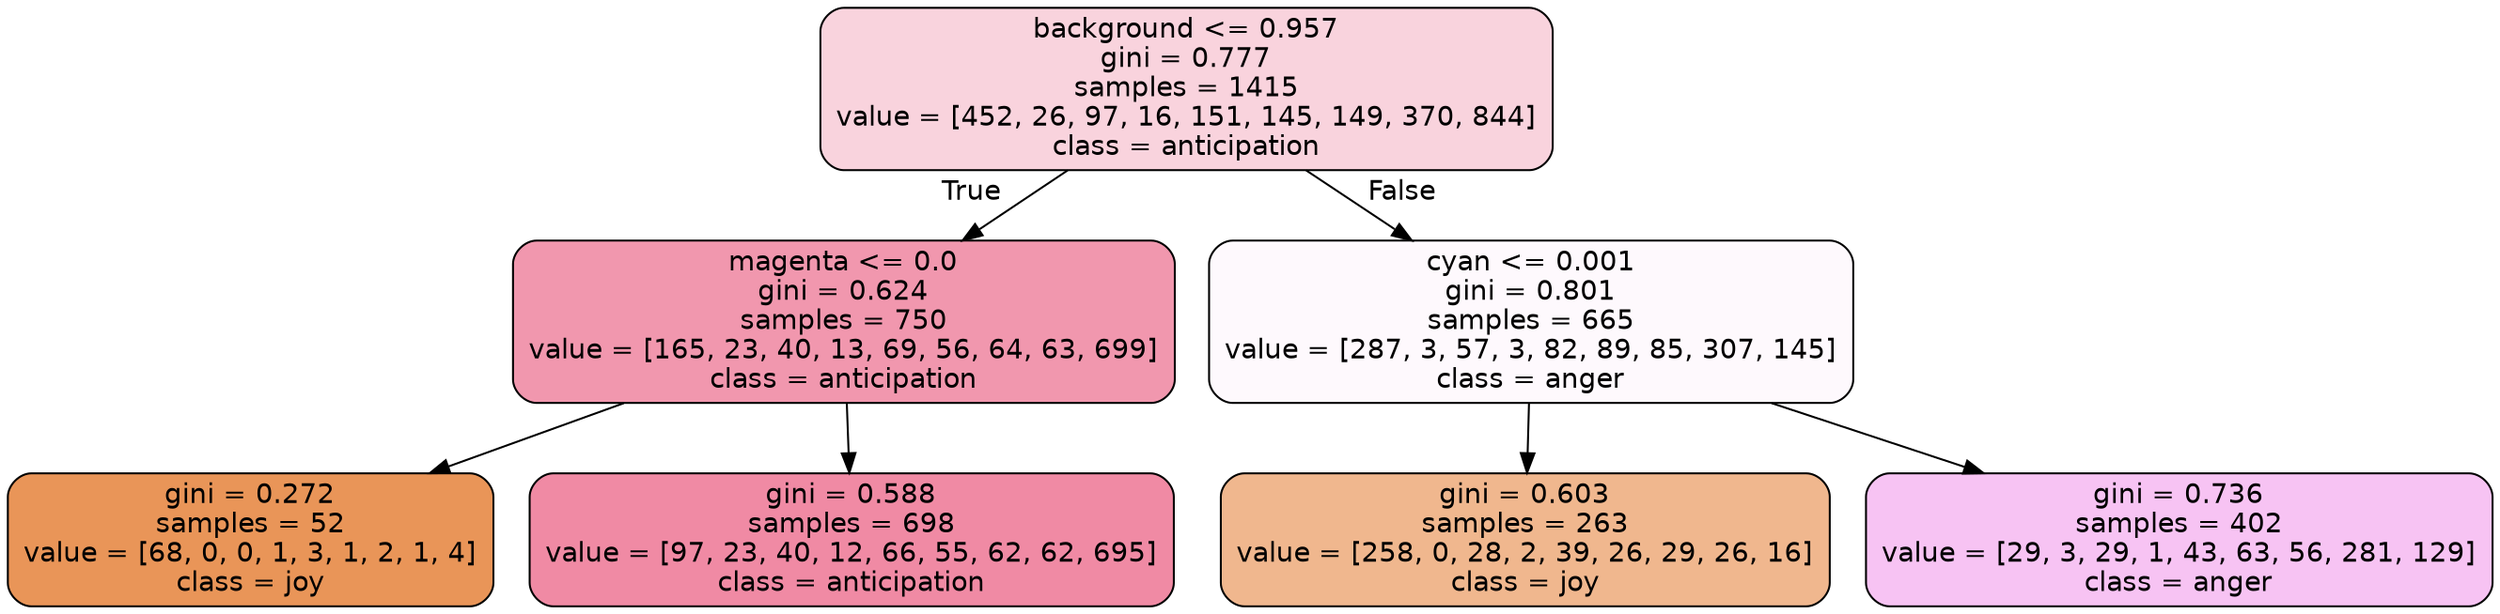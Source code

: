 digraph Tree {
node [shape=box, style="filled, rounded", color="black", fontname=helvetica] ;
edge [fontname=helvetica] ;
0 [label="background <= 0.957\ngini = 0.777\nsamples = 1415\nvalue = [452, 26, 97, 16, 151, 145, 149, 370, 844]\nclass = anticipation", fillcolor="#e5396438"] ;
1 [label="magenta <= 0.0\ngini = 0.624\nsamples = 750\nvalue = [165, 23, 40, 13, 69, 56, 64, 63, 699]\nclass = anticipation", fillcolor="#e5396485"] ;
0 -> 1 [labeldistance=2.5, labelangle=45, headlabel="True"] ;
2 [label="gini = 0.272\nsamples = 52\nvalue = [68, 0, 0, 1, 3, 1, 2, 1, 4]\nclass = joy", fillcolor="#e58139d7"] ;
1 -> 2 ;
3 [label="gini = 0.588\nsamples = 698\nvalue = [97, 23, 40, 12, 66, 55, 62, 62, 695]\nclass = anticipation", fillcolor="#e5396496"] ;
1 -> 3 ;
4 [label="cyan <= 0.001\ngini = 0.801\nsamples = 665\nvalue = [287, 3, 57, 3, 82, 89, 85, 307, 145]\nclass = anger", fillcolor="#e539d707"] ;
0 -> 4 [labeldistance=2.5, labelangle=-45, headlabel="False"] ;
5 [label="gini = 0.603\nsamples = 263\nvalue = [258, 0, 28, 2, 39, 26, 29, 26, 16]\nclass = joy", fillcolor="#e5813991"] ;
4 -> 5 ;
6 [label="gini = 0.736\nsamples = 402\nvalue = [29, 3, 29, 1, 43, 63, 56, 281, 129]\nclass = anger", fillcolor="#e539d74d"] ;
4 -> 6 ;
}